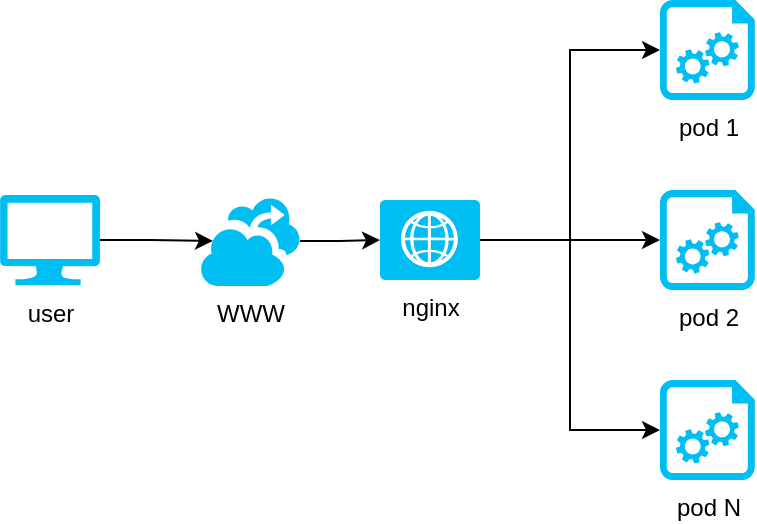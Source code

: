 <mxfile version="14.3.1" type="device"><diagram id="WI9T0HZ2pTsCkuznbFz-" name="Page-1"><mxGraphModel dx="2062" dy="762" grid="1" gridSize="10" guides="1" tooltips="1" connect="1" arrows="1" fold="1" page="1" pageScale="1" pageWidth="1169" pageHeight="827" math="0" shadow="0"><root><mxCell id="0"/><mxCell id="1" parent="0"/><mxCell id="mRQfiqtT7E6ww-hssy8p-1" value="pod 1" style="verticalLabelPosition=bottom;html=1;verticalAlign=top;align=center;strokeColor=none;fillColor=#00BEF2;shape=mxgraph.azure.startup_task;pointerEvents=1;" vertex="1" parent="1"><mxGeometry x="750" y="240" width="47.5" height="50" as="geometry"/></mxCell><mxCell id="mRQfiqtT7E6ww-hssy8p-2" value="pod 2" style="verticalLabelPosition=bottom;html=1;verticalAlign=top;align=center;strokeColor=none;fillColor=#00BEF2;shape=mxgraph.azure.startup_task;pointerEvents=1;" vertex="1" parent="1"><mxGeometry x="750" y="335" width="47.5" height="50" as="geometry"/></mxCell><mxCell id="mRQfiqtT7E6ww-hssy8p-3" value="pod N" style="verticalLabelPosition=bottom;html=1;verticalAlign=top;align=center;strokeColor=none;fillColor=#00BEF2;shape=mxgraph.azure.startup_task;pointerEvents=1;" vertex="1" parent="1"><mxGeometry x="750" y="430" width="47.5" height="50" as="geometry"/></mxCell><mxCell id="mRQfiqtT7E6ww-hssy8p-6" style="edgeStyle=orthogonalEdgeStyle;rounded=0;orthogonalLoop=1;jettySize=auto;html=1;exitX=1;exitY=0.5;exitDx=0;exitDy=0;exitPerimeter=0;entryX=0;entryY=0.5;entryDx=0;entryDy=0;entryPerimeter=0;" edge="1" parent="1" source="mRQfiqtT7E6ww-hssy8p-4" target="mRQfiqtT7E6ww-hssy8p-2"><mxGeometry relative="1" as="geometry"/></mxCell><mxCell id="mRQfiqtT7E6ww-hssy8p-7" style="edgeStyle=orthogonalEdgeStyle;rounded=0;orthogonalLoop=1;jettySize=auto;html=1;exitX=1;exitY=0.5;exitDx=0;exitDy=0;exitPerimeter=0;entryX=0;entryY=0.5;entryDx=0;entryDy=0;entryPerimeter=0;" edge="1" parent="1" source="mRQfiqtT7E6ww-hssy8p-4" target="mRQfiqtT7E6ww-hssy8p-3"><mxGeometry relative="1" as="geometry"/></mxCell><mxCell id="mRQfiqtT7E6ww-hssy8p-8" style="edgeStyle=orthogonalEdgeStyle;rounded=0;orthogonalLoop=1;jettySize=auto;html=1;exitX=1;exitY=0.5;exitDx=0;exitDy=0;exitPerimeter=0;entryX=0;entryY=0.5;entryDx=0;entryDy=0;entryPerimeter=0;" edge="1" parent="1" source="mRQfiqtT7E6ww-hssy8p-4" target="mRQfiqtT7E6ww-hssy8p-1"><mxGeometry relative="1" as="geometry"/></mxCell><mxCell id="mRQfiqtT7E6ww-hssy8p-4" value="nginx" style="verticalLabelPosition=bottom;html=1;verticalAlign=top;align=center;strokeColor=none;fillColor=#00BEF2;shape=mxgraph.azure.web_role;" vertex="1" parent="1"><mxGeometry x="610" y="340" width="50" height="40" as="geometry"/></mxCell><mxCell id="mRQfiqtT7E6ww-hssy8p-12" style="edgeStyle=orthogonalEdgeStyle;rounded=0;orthogonalLoop=1;jettySize=auto;html=1;exitX=1;exitY=0.5;exitDx=0;exitDy=0;exitPerimeter=0;entryX=0.13;entryY=0.5;entryDx=0;entryDy=0;entryPerimeter=0;" edge="1" parent="1" source="mRQfiqtT7E6ww-hssy8p-9" target="mRQfiqtT7E6ww-hssy8p-10"><mxGeometry relative="1" as="geometry"/></mxCell><mxCell id="mRQfiqtT7E6ww-hssy8p-9" value="user" style="verticalLabelPosition=bottom;html=1;verticalAlign=top;align=center;strokeColor=none;fillColor=#00BEF2;shape=mxgraph.azure.computer;pointerEvents=1;" vertex="1" parent="1"><mxGeometry x="420" y="337.5" width="50" height="45" as="geometry"/></mxCell><mxCell id="mRQfiqtT7E6ww-hssy8p-11" style="edgeStyle=orthogonalEdgeStyle;rounded=0;orthogonalLoop=1;jettySize=auto;html=1;entryX=0;entryY=0.5;entryDx=0;entryDy=0;entryPerimeter=0;" edge="1" parent="1" source="mRQfiqtT7E6ww-hssy8p-10" target="mRQfiqtT7E6ww-hssy8p-4"><mxGeometry relative="1" as="geometry"/></mxCell><mxCell id="mRQfiqtT7E6ww-hssy8p-10" value="WWW" style="verticalLabelPosition=bottom;html=1;verticalAlign=top;align=center;strokeColor=none;fillColor=#00BEF2;shape=mxgraph.azure.hyper_v_recovery_manager;" vertex="1" parent="1"><mxGeometry x="520" y="338" width="50" height="45" as="geometry"/></mxCell></root></mxGraphModel></diagram></mxfile>